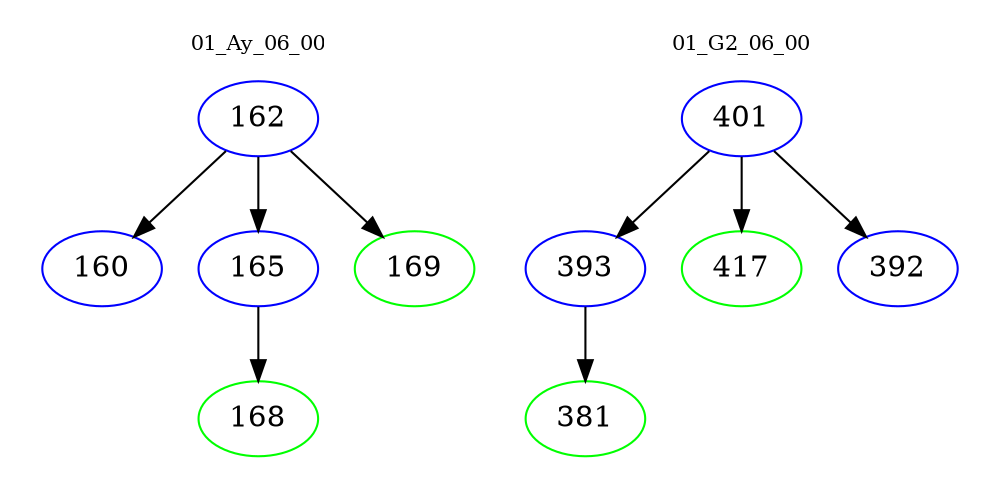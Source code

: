 digraph{
subgraph cluster_0 {
color = white
label = "01_Ay_06_00";
fontsize=10;
T0_162 [label="162", color="blue"]
T0_162 -> T0_160 [color="black"]
T0_160 [label="160", color="blue"]
T0_162 -> T0_165 [color="black"]
T0_165 [label="165", color="blue"]
T0_165 -> T0_168 [color="black"]
T0_168 [label="168", color="green"]
T0_162 -> T0_169 [color="black"]
T0_169 [label="169", color="green"]
}
subgraph cluster_1 {
color = white
label = "01_G2_06_00";
fontsize=10;
T1_401 [label="401", color="blue"]
T1_401 -> T1_393 [color="black"]
T1_393 [label="393", color="blue"]
T1_393 -> T1_381 [color="black"]
T1_381 [label="381", color="green"]
T1_401 -> T1_417 [color="black"]
T1_417 [label="417", color="green"]
T1_401 -> T1_392 [color="black"]
T1_392 [label="392", color="blue"]
}
}
